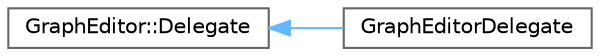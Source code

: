 digraph "Graphical Class Hierarchy"
{
 // LATEX_PDF_SIZE
  bgcolor="transparent";
  edge [fontname=Helvetica,fontsize=10,labelfontname=Helvetica,labelfontsize=10];
  node [fontname=Helvetica,fontsize=10,shape=box,height=0.2,width=0.4];
  rankdir="LR";
  Node0 [label="GraphEditor::Delegate",height=0.2,width=0.4,color="grey40", fillcolor="white", style="filled",URL="$struct_graph_editor_1_1_delegate.html",tooltip=" "];
  Node0 -> Node1 [dir="back",color="steelblue1",style="solid"];
  Node1 [label="GraphEditorDelegate",height=0.2,width=0.4,color="grey40", fillcolor="white", style="filled",URL="$struct_graph_editor_delegate.html",tooltip=" "];
}
